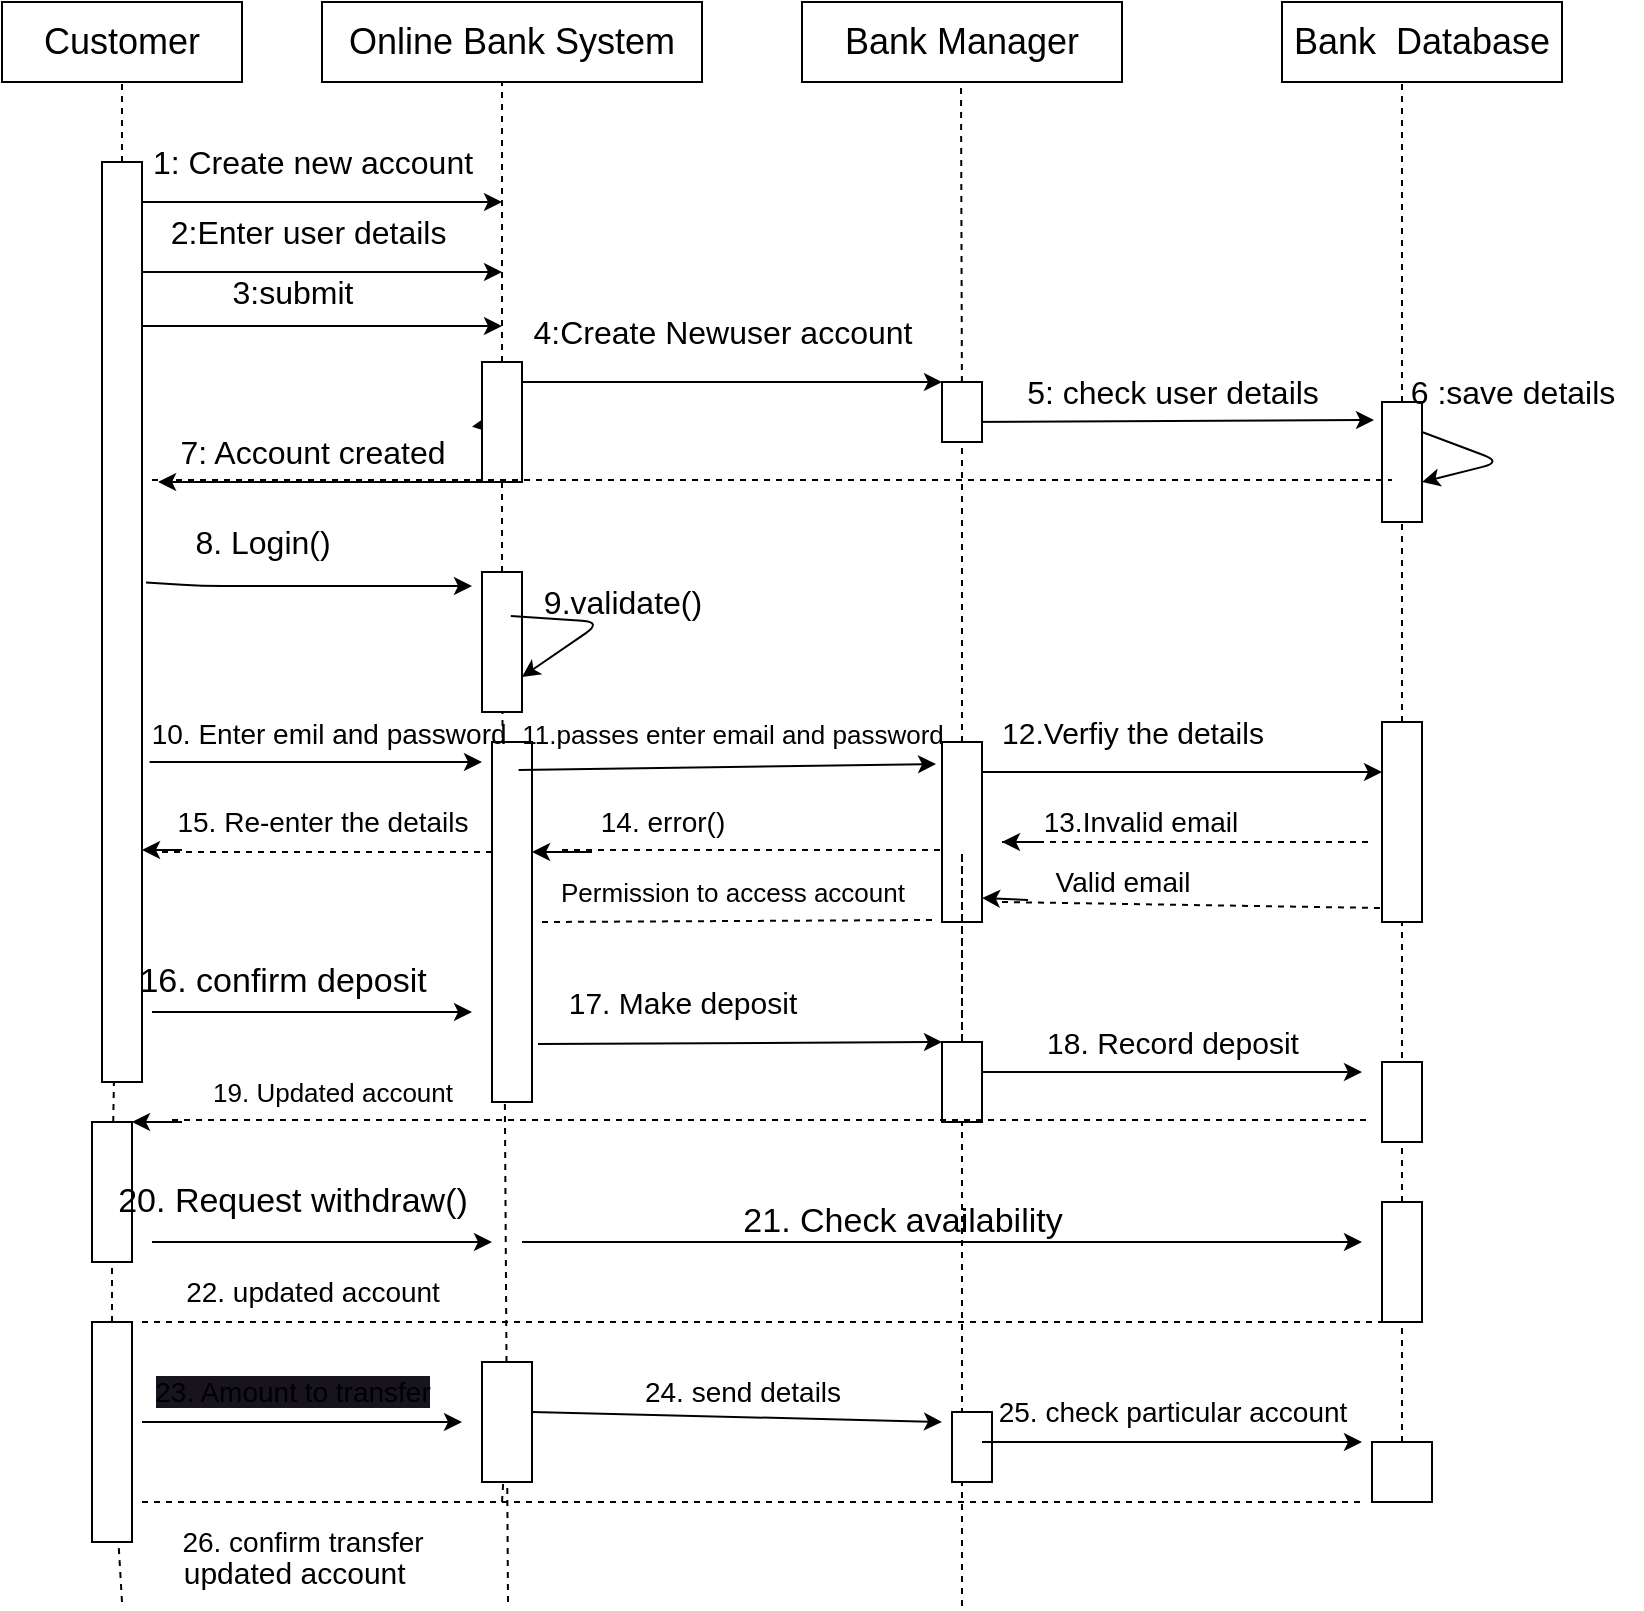 <mxfile>
    <diagram id="EDzoJZuiv7Zsg2aNPB1B" name="Page-1">
        <mxGraphModel dx="688" dy="313" grid="1" gridSize="10" guides="1" tooltips="1" connect="1" arrows="1" fold="1" page="1" pageScale="1" pageWidth="850" pageHeight="1100" math="0" shadow="0">
            <root>
                <mxCell id="0"/>
                <mxCell id="1" parent="0"/>
                <mxCell id="8" value="&lt;font style=&quot;font-size: 18px;&quot;&gt;Customer&lt;/font&gt;" style="rounded=0;whiteSpace=wrap;html=1;" parent="1" vertex="1">
                    <mxGeometry x="40" y="80" width="120" height="40" as="geometry"/>
                </mxCell>
                <mxCell id="9" value="Online Bank System" style="rounded=0;whiteSpace=wrap;html=1;fontSize=18;" parent="1" vertex="1">
                    <mxGeometry x="200" y="80" width="190" height="40" as="geometry"/>
                </mxCell>
                <mxCell id="13" value="Bank Manager" style="rounded=0;whiteSpace=wrap;html=1;fontSize=18;" parent="1" vertex="1">
                    <mxGeometry x="440" y="80" width="160" height="40" as="geometry"/>
                </mxCell>
                <mxCell id="14" value="Bank&amp;nbsp; Database" style="whiteSpace=wrap;html=1;fontSize=18;" parent="1" vertex="1">
                    <mxGeometry x="680" y="80" width="140" height="40" as="geometry"/>
                </mxCell>
                <mxCell id="16" value="" style="endArrow=none;dashed=1;html=1;fontSize=18;startArrow=none;" parent="1" source="25" edge="1">
                    <mxGeometry width="50" height="50" relative="1" as="geometry">
                        <mxPoint x="100" y="620" as="sourcePoint"/>
                        <mxPoint x="100" y="120" as="targetPoint"/>
                        <Array as="points"/>
                    </mxGeometry>
                </mxCell>
                <mxCell id="17" value="" style="endArrow=none;dashed=1;html=1;fontSize=18;startArrow=none;" parent="1" source="35" edge="1">
                    <mxGeometry width="50" height="50" relative="1" as="geometry">
                        <mxPoint x="290" y="630" as="sourcePoint"/>
                        <mxPoint x="290" y="120" as="targetPoint"/>
                    </mxGeometry>
                </mxCell>
                <mxCell id="18" value="" style="endArrow=none;dashed=1;html=1;fontSize=18;startArrow=none;" parent="1" source="38" edge="1">
                    <mxGeometry width="50" height="50" relative="1" as="geometry">
                        <mxPoint x="519.5" y="644" as="sourcePoint"/>
                        <mxPoint x="519.5" y="120" as="targetPoint"/>
                    </mxGeometry>
                </mxCell>
                <mxCell id="19" value="" style="endArrow=none;dashed=1;html=1;fontSize=18;startArrow=none;" parent="1" source="41" edge="1">
                    <mxGeometry width="50" height="50" relative="1" as="geometry">
                        <mxPoint x="740" y="640" as="sourcePoint"/>
                        <mxPoint x="740" y="120" as="targetPoint"/>
                    </mxGeometry>
                </mxCell>
                <mxCell id="20" value="" style="endArrow=classic;html=1;fontSize=18;" parent="1" edge="1">
                    <mxGeometry width="50" height="50" relative="1" as="geometry">
                        <mxPoint x="100" y="180" as="sourcePoint"/>
                        <mxPoint x="290" y="180" as="targetPoint"/>
                    </mxGeometry>
                </mxCell>
                <mxCell id="21" value="&lt;font style=&quot;font-size: 16px;&quot;&gt;1: Create new account&lt;/font&gt;" style="text;html=1;align=center;verticalAlign=middle;resizable=0;points=[];autosize=1;strokeColor=none;fillColor=none;fontSize=18;" parent="1" vertex="1">
                    <mxGeometry x="105" y="140" width="180" height="40" as="geometry"/>
                </mxCell>
                <mxCell id="23" value="" style="edgeStyle=none;orthogonalLoop=1;jettySize=auto;html=1;fontSize=16;entryX=-0.2;entryY=0.15;entryDx=0;entryDy=0;entryPerimeter=0;" parent="1" target="41" edge="1">
                    <mxGeometry width="100" relative="1" as="geometry">
                        <mxPoint x="520" y="290" as="sourcePoint"/>
                        <mxPoint x="720" y="290" as="targetPoint"/>
                        <Array as="points"/>
                    </mxGeometry>
                </mxCell>
                <mxCell id="26" value="" style="endArrow=none;dashed=1;html=1;fontSize=18;startArrow=none;" parent="1" source="136" target="25" edge="1">
                    <mxGeometry width="50" height="50" relative="1" as="geometry">
                        <mxPoint x="100" y="1111" as="sourcePoint"/>
                        <mxPoint x="100" y="120" as="targetPoint"/>
                        <Array as="points"/>
                    </mxGeometry>
                </mxCell>
                <mxCell id="25" value="" style="whiteSpace=wrap;html=1;fontSize=16;" parent="1" vertex="1">
                    <mxGeometry x="90" y="160" width="20" height="460" as="geometry"/>
                </mxCell>
                <mxCell id="27" value="" style="edgeStyle=none;orthogonalLoop=1;jettySize=auto;html=1;fontSize=16;" parent="1" edge="1">
                    <mxGeometry width="100" relative="1" as="geometry">
                        <mxPoint x="110" y="215" as="sourcePoint"/>
                        <mxPoint x="290" y="215" as="targetPoint"/>
                        <Array as="points"/>
                    </mxGeometry>
                </mxCell>
                <mxCell id="28" value="2:Enter user details&amp;nbsp;" style="text;html=1;align=center;verticalAlign=middle;resizable=0;points=[];autosize=1;strokeColor=none;fillColor=none;fontSize=16;" parent="1" vertex="1">
                    <mxGeometry x="110" y="180" width="170" height="30" as="geometry"/>
                </mxCell>
                <mxCell id="29" value="" style="edgeStyle=none;orthogonalLoop=1;jettySize=auto;html=1;fontSize=16;" parent="1" edge="1">
                    <mxGeometry width="100" relative="1" as="geometry">
                        <mxPoint x="110" y="242" as="sourcePoint"/>
                        <mxPoint x="290" y="242" as="targetPoint"/>
                        <Array as="points"/>
                    </mxGeometry>
                </mxCell>
                <mxCell id="30" value="3:submit" style="text;html=1;align=center;verticalAlign=middle;resizable=0;points=[];autosize=1;strokeColor=none;fillColor=none;fontSize=16;" parent="1" vertex="1">
                    <mxGeometry x="145" y="210" width="80" height="30" as="geometry"/>
                </mxCell>
                <mxCell id="32" value="" style="edgeStyle=none;orthogonalLoop=1;jettySize=auto;html=1;fontSize=16;" parent="1" edge="1">
                    <mxGeometry width="100" relative="1" as="geometry">
                        <mxPoint x="290" y="270" as="sourcePoint"/>
                        <mxPoint x="510" y="270" as="targetPoint"/>
                        <Array as="points"/>
                    </mxGeometry>
                </mxCell>
                <mxCell id="33" value="4:Create Newuser account" style="text;html=1;align=center;verticalAlign=middle;resizable=0;points=[];autosize=1;strokeColor=none;fillColor=none;fontSize=16;" parent="1" vertex="1">
                    <mxGeometry x="295" y="230" width="210" height="30" as="geometry"/>
                </mxCell>
                <mxCell id="37" value="" style="endArrow=none;dashed=1;html=1;fontSize=18;startArrow=none;" parent="1" source="59" target="35" edge="1">
                    <mxGeometry width="50" height="50" relative="1" as="geometry">
                        <mxPoint x="290" y="630" as="sourcePoint"/>
                        <mxPoint x="290" y="120" as="targetPoint"/>
                    </mxGeometry>
                </mxCell>
                <mxCell id="112" value="" style="edgeStyle=none;html=1;fontSize=13;" parent="1" source="35" target="55" edge="1">
                    <mxGeometry relative="1" as="geometry"/>
                </mxCell>
                <mxCell id="35" value="" style="rounded=0;whiteSpace=wrap;html=1;fontSize=16;" parent="1" vertex="1">
                    <mxGeometry x="280" y="260" width="20" height="60" as="geometry"/>
                </mxCell>
                <mxCell id="39" value="" style="endArrow=none;dashed=1;html=1;fontSize=18;startArrow=none;" parent="1" source="110" target="38" edge="1">
                    <mxGeometry width="50" height="50" relative="1" as="geometry">
                        <mxPoint x="520" y="882" as="sourcePoint"/>
                        <mxPoint x="519.5" y="120" as="targetPoint"/>
                        <Array as="points"/>
                    </mxGeometry>
                </mxCell>
                <mxCell id="38" value="" style="whiteSpace=wrap;html=1;fontSize=16;" parent="1" vertex="1">
                    <mxGeometry x="510" y="270" width="20" height="30" as="geometry"/>
                </mxCell>
                <mxCell id="40" value="5: check user details" style="text;html=1;align=center;verticalAlign=middle;resizable=0;points=[];autosize=1;strokeColor=none;fillColor=none;fontSize=16;" parent="1" vertex="1">
                    <mxGeometry x="540" y="260" width="170" height="30" as="geometry"/>
                </mxCell>
                <mxCell id="42" value="" style="endArrow=none;dashed=1;html=1;fontSize=18;startArrow=none;" parent="1" source="75" target="41" edge="1">
                    <mxGeometry width="50" height="50" relative="1" as="geometry">
                        <mxPoint x="740" y="640" as="sourcePoint"/>
                        <mxPoint x="740" y="120" as="targetPoint"/>
                    </mxGeometry>
                </mxCell>
                <mxCell id="41" value="" style="whiteSpace=wrap;html=1;fontSize=16;" parent="1" vertex="1">
                    <mxGeometry x="730" y="280" width="20" height="60" as="geometry"/>
                </mxCell>
                <mxCell id="45" value="6 :save details" style="text;html=1;align=center;verticalAlign=middle;resizable=0;points=[];autosize=1;strokeColor=none;fillColor=none;fontSize=16;" parent="1" vertex="1">
                    <mxGeometry x="730" y="260" width="130" height="30" as="geometry"/>
                </mxCell>
                <mxCell id="51" value="" style="endArrow=classic;html=1;fontSize=16;exitX=1;exitY=0.25;exitDx=0;exitDy=0;" parent="1" source="41" edge="1">
                    <mxGeometry width="50" height="50" relative="1" as="geometry">
                        <mxPoint x="780" y="300" as="sourcePoint"/>
                        <mxPoint x="750" y="320" as="targetPoint"/>
                        <Array as="points">
                            <mxPoint x="790" y="310"/>
                        </Array>
                    </mxGeometry>
                </mxCell>
                <mxCell id="53" value="" style="endArrow=none;dashed=1;html=1;fontSize=16;" parent="1" edge="1">
                    <mxGeometry width="50" height="50" relative="1" as="geometry">
                        <mxPoint x="115" y="319" as="sourcePoint"/>
                        <mxPoint x="735" y="319" as="targetPoint"/>
                    </mxGeometry>
                </mxCell>
                <mxCell id="54" value="" style="endArrow=classic;html=1;fontSize=16;startArrow=none;entryX=0.019;entryY=1;entryDx=0;entryDy=0;entryPerimeter=0;" parent="1" target="55" edge="1">
                    <mxGeometry width="50" height="50" relative="1" as="geometry">
                        <mxPoint x="300" y="320" as="sourcePoint"/>
                        <mxPoint x="100" y="320" as="targetPoint"/>
                        <Array as="points">
                            <mxPoint x="130" y="320"/>
                        </Array>
                    </mxGeometry>
                </mxCell>
                <mxCell id="57" value="" style="edgeStyle=none;orthogonalLoop=1;jettySize=auto;html=1;fontSize=16;entryX=-0.25;entryY=0.1;entryDx=0;entryDy=0;entryPerimeter=0;exitX=1.1;exitY=0.457;exitDx=0;exitDy=0;exitPerimeter=0;" parent="1" source="25" target="59" edge="1">
                    <mxGeometry width="100" relative="1" as="geometry">
                        <mxPoint x="120" y="372" as="sourcePoint"/>
                        <mxPoint x="290" y="370" as="targetPoint"/>
                        <Array as="points">
                            <mxPoint x="140" y="372"/>
                        </Array>
                    </mxGeometry>
                </mxCell>
                <mxCell id="58" value="8. Login()" style="text;html=1;align=center;verticalAlign=middle;resizable=0;points=[];autosize=1;strokeColor=none;fillColor=none;fontSize=16;" parent="1" vertex="1">
                    <mxGeometry x="125" y="335" width="90" height="30" as="geometry"/>
                </mxCell>
                <mxCell id="60" value="" style="endArrow=none;dashed=1;html=1;fontSize=18;startArrow=none;" parent="1" target="59" edge="1">
                    <mxGeometry width="50" height="50" relative="1" as="geometry">
                        <mxPoint x="293" y="880" as="sourcePoint"/>
                        <mxPoint x="290" y="290" as="targetPoint"/>
                    </mxGeometry>
                </mxCell>
                <mxCell id="59" value="" style="whiteSpace=wrap;html=1;fontSize=16;" parent="1" vertex="1">
                    <mxGeometry x="280" y="365" width="20" height="70" as="geometry"/>
                </mxCell>
                <mxCell id="61" value="9.validate()" style="text;html=1;align=center;verticalAlign=middle;resizable=0;points=[];autosize=1;strokeColor=none;fillColor=none;fontSize=16;" parent="1" vertex="1">
                    <mxGeometry x="300" y="365" width="100" height="30" as="geometry"/>
                </mxCell>
                <mxCell id="63" value="" style="edgeStyle=none;orthogonalLoop=1;jettySize=auto;html=1;fontSize=16;exitX=-0.056;exitY=0.733;exitDx=0;exitDy=0;exitPerimeter=0;entryX=1;entryY=0.75;entryDx=0;entryDy=0;" parent="1" source="61" target="59" edge="1">
                    <mxGeometry width="100" relative="1" as="geometry">
                        <mxPoint x="290" y="420" as="sourcePoint"/>
                        <mxPoint x="390" y="420" as="targetPoint"/>
                        <Array as="points">
                            <mxPoint x="340" y="390"/>
                        </Array>
                    </mxGeometry>
                </mxCell>
                <mxCell id="64" value="" style="edgeStyle=none;orthogonalLoop=1;jettySize=auto;html=1;fontSize=16;exitX=0.044;exitY=1;exitDx=0;exitDy=0;exitPerimeter=0;" parent="1" source="66" edge="1">
                    <mxGeometry width="100" relative="1" as="geometry">
                        <mxPoint x="100" y="460" as="sourcePoint"/>
                        <mxPoint x="280" y="460" as="targetPoint"/>
                        <Array as="points"/>
                    </mxGeometry>
                </mxCell>
                <mxCell id="65" value="" style="whiteSpace=wrap;html=1;fontSize=16;" parent="1" vertex="1">
                    <mxGeometry x="285" y="450" width="20" height="180" as="geometry"/>
                </mxCell>
                <mxCell id="66" value="&lt;font style=&quot;font-size: 14px;&quot;&gt;10. Enter emil and password&amp;nbsp;&lt;/font&gt;" style="text;html=1;align=center;verticalAlign=middle;resizable=0;points=[];autosize=1;strokeColor=none;fillColor=none;fontSize=16;" parent="1" vertex="1">
                    <mxGeometry x="105" y="430" width="200" height="30" as="geometry"/>
                </mxCell>
                <mxCell id="67" value="" style="edgeStyle=none;orthogonalLoop=1;jettySize=auto;html=1;fontSize=16;startArrow=none;" parent="1" source="68" edge="1">
                    <mxGeometry width="100" relative="1" as="geometry">
                        <mxPoint x="310" y="460" as="sourcePoint"/>
                        <mxPoint x="500" y="460" as="targetPoint"/>
                        <Array as="points"/>
                    </mxGeometry>
                </mxCell>
                <mxCell id="72" value="" style="whiteSpace=wrap;html=1;fontSize=13;" parent="1" vertex="1">
                    <mxGeometry x="510" y="450" width="20" height="90" as="geometry"/>
                </mxCell>
                <mxCell id="73" value="" style="edgeStyle=none;orthogonalLoop=1;jettySize=auto;html=1;fontSize=13;entryX=0;entryY=0.25;entryDx=0;entryDy=0;" parent="1" target="75" edge="1">
                    <mxGeometry width="100" relative="1" as="geometry">
                        <mxPoint x="530" y="465" as="sourcePoint"/>
                        <mxPoint x="720" y="465" as="targetPoint"/>
                        <Array as="points"/>
                    </mxGeometry>
                </mxCell>
                <mxCell id="79" value="" style="endArrow=none;dashed=1;html=1;fontSize=18;startArrow=none;" parent="1" source="130" target="75" edge="1">
                    <mxGeometry width="50" height="50" relative="1" as="geometry">
                        <mxPoint x="740" y="830" as="sourcePoint"/>
                        <mxPoint x="740" y="340" as="targetPoint"/>
                    </mxGeometry>
                </mxCell>
                <mxCell id="75" value="" style="whiteSpace=wrap;html=1;fontSize=13;" parent="1" vertex="1">
                    <mxGeometry x="730" y="440" width="20" height="100" as="geometry"/>
                </mxCell>
                <mxCell id="80" value="&lt;font style=&quot;font-size: 15px;&quot;&gt;12.Verfiy the details&lt;/font&gt;" style="text;html=1;align=center;verticalAlign=middle;resizable=0;points=[];autosize=1;strokeColor=none;fillColor=none;fontSize=13;" parent="1" vertex="1">
                    <mxGeometry x="530" y="430" width="150" height="30" as="geometry"/>
                </mxCell>
                <mxCell id="82" value="" style="endArrow=none;dashed=1;html=1;fontSize=15;entryX=-0.25;entryY=0.6;entryDx=0;entryDy=0;entryPerimeter=0;" parent="1" target="75" edge="1">
                    <mxGeometry width="50" height="50" relative="1" as="geometry">
                        <mxPoint x="540" y="500" as="sourcePoint"/>
                        <mxPoint x="730" y="515" as="targetPoint"/>
                    </mxGeometry>
                </mxCell>
                <mxCell id="83" value="" style="edgeStyle=none;orthogonalLoop=1;jettySize=auto;html=1;fontSize=16;endArrow=none;" parent="1" target="68" edge="1">
                    <mxGeometry width="100" relative="1" as="geometry">
                        <mxPoint x="310" y="460" as="sourcePoint"/>
                        <mxPoint x="500" y="460" as="targetPoint"/>
                        <Array as="points"/>
                    </mxGeometry>
                </mxCell>
                <mxCell id="68" value="&lt;font style=&quot;font-size: 13px;&quot;&gt;11.passes enter email and password&lt;/font&gt;" style="text;html=1;align=center;verticalAlign=middle;resizable=0;points=[];autosize=1;strokeColor=none;fillColor=none;fontSize=16;" parent="1" vertex="1">
                    <mxGeometry x="290" y="430" width="230" height="30" as="geometry"/>
                </mxCell>
                <mxCell id="84" value="" style="edgeStyle=none;orthogonalLoop=1;jettySize=auto;html=1;fontSize=15;" parent="1" edge="1">
                    <mxGeometry width="100" relative="1" as="geometry">
                        <mxPoint x="560" y="500" as="sourcePoint"/>
                        <mxPoint x="540" y="500" as="targetPoint"/>
                        <Array as="points"/>
                    </mxGeometry>
                </mxCell>
                <mxCell id="85" value="" style="endArrow=none;html=1;fontSize=16;" parent="1" target="55" edge="1">
                    <mxGeometry width="50" height="50" relative="1" as="geometry">
                        <mxPoint x="120" y="320" as="sourcePoint"/>
                        <mxPoint x="100" y="320" as="targetPoint"/>
                    </mxGeometry>
                </mxCell>
                <mxCell id="55" value="7: Account created" style="text;html=1;align=center;verticalAlign=middle;resizable=0;points=[];autosize=1;strokeColor=none;fillColor=none;fontSize=16;" parent="1" vertex="1">
                    <mxGeometry x="115" y="290" width="160" height="30" as="geometry"/>
                </mxCell>
                <mxCell id="88" value="" style="edgeStyle=none;orthogonalLoop=1;jettySize=auto;html=1;fontSize=14;exitX=0.036;exitY=1.133;exitDx=0;exitDy=0;exitPerimeter=0;entryX=-0.15;entryY=0.122;entryDx=0;entryDy=0;entryPerimeter=0;" parent="1" source="68" target="72" edge="1">
                    <mxGeometry width="100" relative="1" as="geometry">
                        <mxPoint x="330" y="490" as="sourcePoint"/>
                        <mxPoint x="430" y="490" as="targetPoint"/>
                        <Array as="points"/>
                    </mxGeometry>
                </mxCell>
                <mxCell id="89" value="&lt;font style=&quot;font-size: 13px;&quot;&gt;Permission to access account&lt;/font&gt;" style="text;html=1;align=center;verticalAlign=middle;resizable=0;points=[];autosize=1;strokeColor=none;fillColor=none;fontSize=14;" parent="1" vertex="1">
                    <mxGeometry x="305" y="510" width="200" height="30" as="geometry"/>
                </mxCell>
                <mxCell id="92" value="13.Invalid email" style="text;html=1;align=center;verticalAlign=middle;resizable=0;points=[];autosize=1;strokeColor=none;fillColor=none;fontSize=14;" parent="1" vertex="1">
                    <mxGeometry x="549" y="475" width="120" height="30" as="geometry"/>
                </mxCell>
                <mxCell id="93" value="" style="endArrow=none;dashed=1;html=1;fontSize=14;entryX=-0.05;entryY=0.6;entryDx=0;entryDy=0;entryPerimeter=0;" parent="1" target="72" edge="1">
                    <mxGeometry width="50" height="50" relative="1" as="geometry">
                        <mxPoint x="320" y="504" as="sourcePoint"/>
                        <mxPoint x="520" y="520" as="targetPoint"/>
                    </mxGeometry>
                </mxCell>
                <mxCell id="95" value="" style="endArrow=classic;html=1;fontSize=14;" parent="1" edge="1">
                    <mxGeometry width="50" height="50" relative="1" as="geometry">
                        <mxPoint x="335" y="505" as="sourcePoint"/>
                        <mxPoint x="305" y="505" as="targetPoint"/>
                        <Array as="points"/>
                    </mxGeometry>
                </mxCell>
                <mxCell id="96" value="14. error()" style="text;html=1;align=center;verticalAlign=middle;resizable=0;points=[];autosize=1;strokeColor=none;fillColor=none;fontSize=14;" parent="1" vertex="1">
                    <mxGeometry x="325" y="475" width="90" height="30" as="geometry"/>
                </mxCell>
                <mxCell id="97" value="" style="endArrow=none;dashed=1;html=1;fontSize=14;" parent="1" edge="1">
                    <mxGeometry width="50" height="50" relative="1" as="geometry">
                        <mxPoint x="120" y="505" as="sourcePoint"/>
                        <mxPoint x="285" y="505" as="targetPoint"/>
                    </mxGeometry>
                </mxCell>
                <mxCell id="98" value="15. Re-enter the details" style="text;html=1;align=center;verticalAlign=middle;resizable=0;points=[];autosize=1;strokeColor=none;fillColor=none;fontSize=14;" parent="1" vertex="1">
                    <mxGeometry x="115" y="475" width="170" height="30" as="geometry"/>
                </mxCell>
                <mxCell id="101" value="" style="endArrow=none;dashed=1;html=1;fontSize=14;entryX=-0.05;entryY=0.93;entryDx=0;entryDy=0;entryPerimeter=0;" parent="1" target="75" edge="1">
                    <mxGeometry width="50" height="50" relative="1" as="geometry">
                        <mxPoint x="540" y="530" as="sourcePoint"/>
                        <mxPoint x="730" y="510" as="targetPoint"/>
                    </mxGeometry>
                </mxCell>
                <mxCell id="102" value="Valid email" style="text;html=1;align=center;verticalAlign=middle;resizable=0;points=[];autosize=1;strokeColor=none;fillColor=none;fontSize=14;" parent="1" vertex="1">
                    <mxGeometry x="555" y="505" width="90" height="30" as="geometry"/>
                </mxCell>
                <mxCell id="103" value="" style="edgeStyle=none;orthogonalLoop=1;jettySize=auto;html=1;fontSize=14;exitX=-0.022;exitY=0.8;exitDx=0;exitDy=0;exitPerimeter=0;entryX=1;entryY=0.867;entryDx=0;entryDy=0;entryPerimeter=0;" parent="1" source="102" target="72" edge="1">
                    <mxGeometry width="100" relative="1" as="geometry">
                        <mxPoint x="540" y="630" as="sourcePoint"/>
                        <mxPoint x="540" y="530" as="targetPoint"/>
                        <Array as="points"/>
                    </mxGeometry>
                </mxCell>
                <mxCell id="105" value="" style="endArrow=none;dashed=1;html=1;fontSize=14;" parent="1" edge="1">
                    <mxGeometry width="50" height="50" relative="1" as="geometry">
                        <mxPoint x="310" y="540" as="sourcePoint"/>
                        <mxPoint x="505" y="539" as="targetPoint"/>
                    </mxGeometry>
                </mxCell>
                <mxCell id="106" value="" style="edgeStyle=none;orthogonalLoop=1;jettySize=auto;html=1;fontSize=14;" parent="1" edge="1">
                    <mxGeometry width="100" relative="1" as="geometry">
                        <mxPoint x="130" y="504" as="sourcePoint"/>
                        <mxPoint x="110" y="504" as="targetPoint"/>
                        <Array as="points"/>
                    </mxGeometry>
                </mxCell>
                <mxCell id="111" value="" style="endArrow=none;dashed=1;html=1;fontSize=18;" parent="1" target="110" edge="1">
                    <mxGeometry width="50" height="50" relative="1" as="geometry">
                        <mxPoint x="520" y="882" as="sourcePoint"/>
                        <mxPoint x="520" y="300" as="targetPoint"/>
                        <Array as="points">
                            <mxPoint x="520" y="500"/>
                        </Array>
                    </mxGeometry>
                </mxCell>
                <mxCell id="122" style="edgeStyle=none;html=1;fontSize=13;" parent="1" edge="1">
                    <mxGeometry relative="1" as="geometry">
                        <mxPoint x="520" y="640" as="targetPoint"/>
                        <mxPoint x="520" y="640" as="sourcePoint"/>
                    </mxGeometry>
                </mxCell>
                <mxCell id="123" style="edgeStyle=none;html=1;exitX=0.5;exitY=1;exitDx=0;exitDy=0;fontSize=13;" parent="1" source="110" edge="1">
                    <mxGeometry relative="1" as="geometry">
                        <mxPoint x="520" y="640" as="targetPoint"/>
                    </mxGeometry>
                </mxCell>
                <mxCell id="110" value="" style="whiteSpace=wrap;html=1;fontSize=13;" parent="1" vertex="1">
                    <mxGeometry x="510" y="600" width="20" height="40" as="geometry"/>
                </mxCell>
                <mxCell id="115" value="&lt;font style=&quot;font-size: 17px;&quot;&gt;16. confirm deposit&lt;/font&gt;" style="text;html=1;align=center;verticalAlign=middle;resizable=0;points=[];autosize=1;strokeColor=none;fillColor=none;fontSize=13;" parent="1" vertex="1">
                    <mxGeometry x="95" y="555" width="170" height="30" as="geometry"/>
                </mxCell>
                <mxCell id="116" value="&lt;font style=&quot;font-size: 15px;&quot;&gt;17. Make deposit&lt;/font&gt;" style="text;html=1;align=center;verticalAlign=middle;resizable=0;points=[];autosize=1;strokeColor=none;fillColor=none;fontSize=13;" parent="1" vertex="1">
                    <mxGeometry x="310" y="565" width="140" height="30" as="geometry"/>
                </mxCell>
                <mxCell id="117" value="&lt;font style=&quot;font-size: 15px;&quot;&gt;18. Record deposit&lt;/font&gt;" style="text;html=1;align=center;verticalAlign=middle;resizable=0;points=[];autosize=1;strokeColor=none;fillColor=none;fontSize=13;" parent="1" vertex="1">
                    <mxGeometry x="550" y="585" width="150" height="30" as="geometry"/>
                </mxCell>
                <mxCell id="119" value="" style="whiteSpace=wrap;html=1;fontSize=13;" parent="1" vertex="1">
                    <mxGeometry x="730" y="610" width="20" height="40" as="geometry"/>
                </mxCell>
                <mxCell id="120" value="" style="endArrow=none;dashed=1;html=1;fontSize=13;" parent="1" edge="1">
                    <mxGeometry width="50" height="50" relative="1" as="geometry">
                        <mxPoint x="125" y="639" as="sourcePoint"/>
                        <mxPoint x="725" y="639" as="targetPoint"/>
                    </mxGeometry>
                </mxCell>
                <mxCell id="121" value="" style="edgeStyle=none;orthogonalLoop=1;jettySize=auto;html=1;fontSize=13;" parent="1" edge="1">
                    <mxGeometry width="100" relative="1" as="geometry">
                        <mxPoint x="115" y="585" as="sourcePoint"/>
                        <mxPoint x="275" y="585" as="targetPoint"/>
                        <Array as="points"/>
                    </mxGeometry>
                </mxCell>
                <mxCell id="124" value="" style="edgeStyle=none;orthogonalLoop=1;jettySize=auto;html=1;fontSize=13;" parent="1" edge="1">
                    <mxGeometry width="100" relative="1" as="geometry">
                        <mxPoint x="115" y="700" as="sourcePoint"/>
                        <mxPoint x="285" y="700" as="targetPoint"/>
                        <Array as="points"/>
                    </mxGeometry>
                </mxCell>
                <mxCell id="125" value="" style="edgeStyle=none;orthogonalLoop=1;jettySize=auto;html=1;fontSize=13;" parent="1" edge="1">
                    <mxGeometry width="100" relative="1" as="geometry">
                        <mxPoint x="300" y="700" as="sourcePoint"/>
                        <mxPoint x="720" y="700" as="targetPoint"/>
                        <Array as="points"/>
                    </mxGeometry>
                </mxCell>
                <mxCell id="131" value="" style="endArrow=none;dashed=1;html=1;fontSize=18;exitX=0.5;exitY=1;exitDx=0;exitDy=0;" parent="1" source="170" target="130" edge="1">
                    <mxGeometry width="50" height="50" relative="1" as="geometry">
                        <mxPoint x="740" y="830" as="sourcePoint"/>
                        <mxPoint x="740" y="540" as="targetPoint"/>
                    </mxGeometry>
                </mxCell>
                <mxCell id="130" value="" style="whiteSpace=wrap;html=1;fontSize=13;" parent="1" vertex="1">
                    <mxGeometry x="730" y="680" width="20" height="60" as="geometry"/>
                </mxCell>
                <mxCell id="133" value="" style="endArrow=none;dashed=1;html=1;fontSize=13;entryX=0;entryY=1;entryDx=0;entryDy=0;" parent="1" target="130" edge="1">
                    <mxGeometry width="50" height="50" relative="1" as="geometry">
                        <mxPoint x="110" y="740" as="sourcePoint"/>
                        <mxPoint x="730" y="720" as="targetPoint"/>
                    </mxGeometry>
                </mxCell>
                <mxCell id="135" value="" style="endArrow=none;dashed=1;html=1;fontSize=18;" parent="1" target="134" edge="1">
                    <mxGeometry width="50" height="50" relative="1" as="geometry">
                        <mxPoint x="290" y="830" as="sourcePoint"/>
                        <mxPoint x="290" y="435" as="targetPoint"/>
                    </mxGeometry>
                </mxCell>
                <mxCell id="134" value="" style="whiteSpace=wrap;html=1;fontSize=13;" parent="1" vertex="1">
                    <mxGeometry x="280" y="760" width="25" height="60" as="geometry"/>
                </mxCell>
                <mxCell id="139" value="" style="endArrow=none;dashed=1;html=1;fontSize=18;startArrow=none;" parent="1" source="153" target="136" edge="1">
                    <mxGeometry width="50" height="50" relative="1" as="geometry">
                        <mxPoint x="100" y="1111" as="sourcePoint"/>
                        <mxPoint x="100" y="650" as="targetPoint"/>
                        <Array as="points"/>
                    </mxGeometry>
                </mxCell>
                <mxCell id="136" value="" style="whiteSpace=wrap;html=1;fontSize=13;" parent="1" vertex="1">
                    <mxGeometry x="85" y="640" width="20" height="70" as="geometry"/>
                </mxCell>
                <mxCell id="141" value="" style="edgeStyle=none;orthogonalLoop=1;jettySize=auto;html=1;fontSize=13;exitX=1.15;exitY=0.839;exitDx=0;exitDy=0;exitPerimeter=0;entryX=0;entryY=0;entryDx=0;entryDy=0;" parent="1" source="65" target="110" edge="1">
                    <mxGeometry width="100" relative="1" as="geometry">
                        <mxPoint x="360" y="610" as="sourcePoint"/>
                        <mxPoint x="460" y="610" as="targetPoint"/>
                        <Array as="points"/>
                    </mxGeometry>
                </mxCell>
                <mxCell id="144" value="" style="edgeStyle=none;orthogonalLoop=1;jettySize=auto;html=1;fontSize=13;" parent="1" edge="1">
                    <mxGeometry width="100" relative="1" as="geometry">
                        <mxPoint x="530" y="615" as="sourcePoint"/>
                        <mxPoint x="720" y="615" as="targetPoint"/>
                        <Array as="points"/>
                    </mxGeometry>
                </mxCell>
                <mxCell id="146" value="" style="edgeStyle=none;orthogonalLoop=1;jettySize=auto;html=1;fontSize=13;entryX=1;entryY=0;entryDx=0;entryDy=0;" parent="1" target="136" edge="1">
                    <mxGeometry width="100" relative="1" as="geometry">
                        <mxPoint x="130" y="640" as="sourcePoint"/>
                        <mxPoint x="125" y="650" as="targetPoint"/>
                        <Array as="points"/>
                    </mxGeometry>
                </mxCell>
                <mxCell id="147" value="19. Updated account" style="text;html=1;align=center;verticalAlign=middle;resizable=0;points=[];autosize=1;strokeColor=none;fillColor=none;fontSize=13;" parent="1" vertex="1">
                    <mxGeometry x="135" y="610" width="140" height="30" as="geometry"/>
                </mxCell>
                <mxCell id="148" value="&lt;font style=&quot;font-size: 17px;&quot;&gt;20. Request withdraw()&lt;/font&gt;" style="text;html=1;align=center;verticalAlign=middle;resizable=0;points=[];autosize=1;strokeColor=none;fillColor=none;fontSize=17;" parent="1" vertex="1">
                    <mxGeometry x="85" y="665" width="200" height="30" as="geometry"/>
                </mxCell>
                <mxCell id="149" value="21. Check availability" style="text;html=1;align=center;verticalAlign=middle;resizable=0;points=[];autosize=1;strokeColor=none;fillColor=none;fontSize=17;" parent="1" vertex="1">
                    <mxGeometry x="400" y="675" width="180" height="30" as="geometry"/>
                </mxCell>
                <mxCell id="152" value="&lt;font style=&quot;font-size: 14px;&quot;&gt;22. updated account&lt;/font&gt;" style="text;html=1;align=center;verticalAlign=middle;resizable=0;points=[];autosize=1;strokeColor=none;fillColor=none;fontSize=17;" parent="1" vertex="1">
                    <mxGeometry x="120" y="710" width="150" height="30" as="geometry"/>
                </mxCell>
                <mxCell id="154" value="" style="endArrow=none;dashed=1;html=1;fontSize=18;" parent="1" target="153" edge="1">
                    <mxGeometry width="50" height="50" relative="1" as="geometry">
                        <mxPoint x="100" y="880" as="sourcePoint"/>
                        <mxPoint x="95.401" y="710" as="targetPoint"/>
                        <Array as="points"/>
                    </mxGeometry>
                </mxCell>
                <mxCell id="153" value="" style="whiteSpace=wrap;html=1;fontSize=14;" parent="1" vertex="1">
                    <mxGeometry x="85" y="740" width="20" height="110" as="geometry"/>
                </mxCell>
                <mxCell id="160" value="" style="whiteSpace=wrap;html=1;fontSize=14;" parent="1" vertex="1">
                    <mxGeometry x="515" y="785" width="20" height="35" as="geometry"/>
                </mxCell>
                <mxCell id="169" value="" style="edgeStyle=none;orthogonalLoop=1;jettySize=auto;html=1;fontSize=14;" parent="1" edge="1">
                    <mxGeometry width="100" relative="1" as="geometry">
                        <mxPoint x="530" y="800" as="sourcePoint"/>
                        <mxPoint x="720" y="800" as="targetPoint"/>
                        <Array as="points"/>
                    </mxGeometry>
                </mxCell>
                <mxCell id="170" value="" style="whiteSpace=wrap;html=1;fontSize=14;" parent="1" vertex="1">
                    <mxGeometry x="725" y="800" width="30" height="30" as="geometry"/>
                </mxCell>
                <mxCell id="171" value="25. check particular account" style="text;html=1;align=center;verticalAlign=middle;resizable=0;points=[];autosize=1;strokeColor=none;fillColor=none;fontSize=14;" parent="1" vertex="1">
                    <mxGeometry x="525" y="770" width="200" height="30" as="geometry"/>
                </mxCell>
                <mxCell id="172" value="" style="edgeStyle=none;orthogonalLoop=1;jettySize=auto;html=1;fontSize=14;" parent="1" edge="1">
                    <mxGeometry width="100" relative="1" as="geometry">
                        <mxPoint x="110" y="790" as="sourcePoint"/>
                        <mxPoint x="270" y="790" as="targetPoint"/>
                        <Array as="points"/>
                    </mxGeometry>
                </mxCell>
                <mxCell id="173" value="&lt;span style=&quot;background-color: rgb(24, 20, 29);&quot;&gt;23. Amount to transfer&lt;/span&gt;" style="text;html=1;align=center;verticalAlign=middle;resizable=0;points=[];autosize=1;strokeColor=none;fillColor=none;fontSize=14;" parent="1" vertex="1">
                    <mxGeometry x="105" y="760" width="160" height="30" as="geometry"/>
                </mxCell>
                <mxCell id="174" value="" style="edgeStyle=none;orthogonalLoop=1;jettySize=auto;html=1;fontSize=14;" parent="1" edge="1">
                    <mxGeometry width="100" relative="1" as="geometry">
                        <mxPoint x="305" y="785" as="sourcePoint"/>
                        <mxPoint x="510" y="790" as="targetPoint"/>
                        <Array as="points"/>
                    </mxGeometry>
                </mxCell>
                <mxCell id="175" value="24. send details" style="text;html=1;align=center;verticalAlign=middle;resizable=0;points=[];autosize=1;strokeColor=none;fillColor=none;fontSize=14;" parent="1" vertex="1">
                    <mxGeometry x="350" y="760" width="120" height="30" as="geometry"/>
                </mxCell>
                <mxCell id="177" value="" style="endArrow=none;dashed=1;html=1;fontSize=14;" parent="1" edge="1">
                    <mxGeometry width="50" height="50" relative="1" as="geometry">
                        <mxPoint x="110" y="830" as="sourcePoint"/>
                        <mxPoint x="720" y="830" as="targetPoint"/>
                    </mxGeometry>
                </mxCell>
                <mxCell id="178" value="26. confirm transfer" style="text;html=1;align=center;verticalAlign=middle;resizable=0;points=[];autosize=1;strokeColor=none;fillColor=none;fontSize=14;" parent="1" vertex="1">
                    <mxGeometry x="120" y="835" width="140" height="30" as="geometry"/>
                </mxCell>
                <mxCell id="179" value="updated account&amp;nbsp;&amp;nbsp;" style="text;html=1;align=center;verticalAlign=middle;resizable=0;points=[];autosize=1;strokeColor=none;fillColor=none;fontSize=15;" parent="1" vertex="1">
                    <mxGeometry x="120" y="850" width="140" height="30" as="geometry"/>
                </mxCell>
            </root>
        </mxGraphModel>
    </diagram>
    <diagram id="1nZ-mw2CnaSUyhHjvvEt" name="Page-2">
        <mxGraphModel dx="1088" dy="313" grid="0" gridSize="10" guides="1" tooltips="1" connect="1" arrows="1" fold="1" page="0" pageScale="1" pageWidth="850" pageHeight="1100" math="0" shadow="0">
            <root>
                <mxCell id="0"/>
                <mxCell id="1" parent="0"/>
                <mxCell id="0roeU_197lL1oai206o0-39" value="&lt;table border=&quot;1&quot; width=&quot;100%&quot; height=&quot;100%&quot; cellpadding=&quot;4&quot; style=&quot;width:100%;height:100%;border-collapse:collapse;&quot;&gt;&lt;tbody&gt;&lt;tr&gt;&lt;th style=&quot;text-align: center;&quot;&gt;&lt;span style=&quot;font-weight: 400;&quot;&gt;withdraw&lt;/span&gt;&lt;/th&gt;&lt;/tr&gt;&lt;tr&gt;&lt;td&gt;&lt;br style=&quot;&quot;&gt;&lt;span style=&quot;&quot;&gt;+amount:double&lt;/span&gt;&lt;br&gt;&lt;/td&gt;&lt;/tr&gt;&lt;tr&gt;&lt;td&gt;&lt;span style=&quot;&quot;&gt;-account:int&lt;/span&gt;&lt;br style=&quot;&quot;&gt;&lt;span style=&quot;&quot;&gt;+withdraw()&lt;/span&gt;&lt;br&gt;&lt;/td&gt;&lt;/tr&gt;&lt;/tbody&gt;&lt;/table&gt;" style="text;html=1;whiteSpace=wrap;overflow=fill;fontSize=16;strokeWidth=12;fillColor=#121212;align=left;" parent="1" vertex="1">
                    <mxGeometry x="-30" y="811" width="160" height="250" as="geometry"/>
                </mxCell>
                <mxCell id="0roeU_197lL1oai206o0-40" value="&lt;table border=&quot;1&quot; width=&quot;100%&quot; height=&quot;100%&quot; cellpadding=&quot;4&quot; style=&quot;width:100%;height:100%;border-collapse:collapse;&quot;&gt;&lt;tbody&gt;&lt;tr&gt;&lt;th style=&quot;text-align: center;&quot;&gt;&lt;span style=&quot;font-weight: 400;&quot;&gt;deposit&lt;/span&gt;&lt;br&gt;&lt;/th&gt;&lt;/tr&gt;&lt;tr&gt;&lt;td&gt;&lt;br style=&quot;&quot;&gt;&lt;span style=&quot;&quot;&gt;+amount:double&lt;/span&gt;&lt;br&gt;&lt;/td&gt;&lt;/tr&gt;&lt;tr&gt;&lt;td&gt;-account:int&lt;br style=&quot;&quot;&gt;&lt;span style=&quot;&quot;&gt;+deposit()&lt;/span&gt;&lt;/td&gt;&lt;/tr&gt;&lt;/tbody&gt;&lt;/table&gt;" style="text;html=1;whiteSpace=wrap;overflow=fill;strokeWidth=12;fontSize=16;fillColor=#0a0a0a;align=left;" parent="1" vertex="1">
                    <mxGeometry x="284" y="814" width="160" height="257" as="geometry"/>
                </mxCell>
                <mxCell id="0roeU_197lL1oai206o0-41" value="&lt;table border=&quot;1&quot; width=&quot;100%&quot; height=&quot;100%&quot; cellpadding=&quot;4&quot; style=&quot;width:100%;height:100%;border-collapse:collapse;&quot;&gt;&lt;tbody&gt;&lt;tr&gt;&lt;th style=&quot;text-align: center;&quot;&gt;&lt;b&gt;Transfer&lt;/b&gt;&lt;/th&gt;&lt;/tr&gt;&lt;tr&gt;&lt;td&gt;&lt;br style=&quot;&quot;&gt;&lt;span style=&quot;&quot;&gt;-amountno:double&lt;/span&gt;&lt;br style=&quot;&quot;&gt;&lt;span style=&quot;&quot;&gt;-amount:int&lt;/span&gt;&lt;br style=&quot;&quot;&gt;&lt;span style=&quot;&quot;&gt;-receiver-accuntno:int&lt;/span&gt;&lt;br&gt;&lt;/td&gt;&lt;/tr&gt;&lt;tr&gt;&lt;td&gt;&lt;br style=&quot;&quot;&gt;&lt;span style=&quot;&quot;&gt;+transfer()&lt;/span&gt;&lt;br&gt;&lt;/td&gt;&lt;/tr&gt;&lt;/tbody&gt;&lt;/table&gt;" style="text;html=1;whiteSpace=wrap;overflow=fill;strokeWidth=12;fontSize=16;fillColor=#0f0f10;align=left;" parent="1" vertex="1">
                    <mxGeometry x="605" y="792" width="160" height="269" as="geometry"/>
                </mxCell>
                <mxCell id="0roeU_197lL1oai206o0-42" value="&lt;table border=&quot;1&quot; width=&quot;100%&quot; height=&quot;100%&quot; cellpadding=&quot;4&quot; style=&quot;width:100%;height:100%;border-collapse:collapse;&quot;&gt;&lt;tbody&gt;&lt;tr&gt;&lt;th align=&quot;center&quot;&gt;&lt;span style=&quot;font-weight: 400;&quot;&gt;Bank&lt;/span&gt;&lt;br&gt;&lt;/th&gt;&lt;/tr&gt;&lt;tr&gt;&lt;td&gt;&lt;span style=&quot;&quot;&gt;-name:string&lt;/span&gt;&lt;br style=&quot;&quot;&gt;&lt;span style=&quot;&quot;&gt;-branch:string&lt;/span&gt;&lt;br style=&quot;&quot;&gt;&lt;span style=&quot;&quot;&gt;-customerdetails:string&lt;/span&gt;&lt;br style=&quot;&quot;&gt;&lt;span style=&quot;&quot;&gt;-rules and regulation:string&lt;/span&gt;&lt;br&gt;&lt;/td&gt;&lt;/tr&gt;&lt;tr&gt;&lt;td&gt;&lt;span style=&quot;&quot;&gt;+create account()&lt;/span&gt;&lt;br style=&quot;&quot;&gt;&lt;span style=&quot;&quot;&gt;+location()&lt;/span&gt;&lt;br style=&quot;&quot;&gt;&lt;span style=&quot;&quot;&gt;+update details()&lt;/span&gt;&lt;br&gt;&lt;/td&gt;&lt;/tr&gt;&lt;/tbody&gt;&lt;/table&gt;" style="text;html=1;whiteSpace=wrap;strokeColor=none;fillColor=#171617;overflow=fill;strokeWidth=12;fontSize=16;" parent="1" vertex="1">
                    <mxGeometry x="22" y="106" width="170" height="299" as="geometry"/>
                </mxCell>
                <mxCell id="0roeU_197lL1oai206o0-43" value="&lt;table border=&quot;1&quot; width=&quot;100%&quot; height=&quot;100%&quot; cellpadding=&quot;4&quot; style=&quot;width:100%;height:100%;border-collapse:collapse;&quot;&gt;&lt;tbody&gt;&lt;tr&gt;&lt;th align=&quot;center&quot;&gt;&lt;span style=&quot;font-weight: 400;&quot;&gt;customer&lt;/span&gt;&lt;br&gt;&lt;/th&gt;&lt;/tr&gt;&lt;tr&gt;&lt;td&gt;&lt;span style=&quot;&quot;&gt;-name:string&lt;/span&gt;&lt;br style=&quot;&quot;&gt;&lt;span style=&quot;&quot;&gt;-last name:string&lt;/span&gt;&lt;br style=&quot;&quot;&gt;&lt;span style=&quot;&quot;&gt;-city:string&lt;/span&gt;&lt;br style=&quot;&quot;&gt;&lt;span style=&quot;&quot;&gt;-postcode:string&lt;/span&gt;&lt;br style=&quot;&quot;&gt;&lt;span style=&quot;&quot;&gt;-mobileno:int&lt;/span&gt;&lt;br style=&quot;&quot;&gt;&lt;span style=&quot;&quot;&gt;-emailID:string&lt;/span&gt;&lt;br style=&quot;&quot;&gt;&lt;span style=&quot;&quot;&gt;-address:string&lt;/span&gt;&lt;br&gt;&lt;/td&gt;&lt;/tr&gt;&lt;tr&gt;&lt;td&gt;&lt;span style=&quot;&quot;&gt;+create account()&lt;/span&gt;&lt;br style=&quot;&quot;&gt;&lt;span style=&quot;&quot;&gt;+deposit ()&lt;/span&gt;&lt;br style=&quot;&quot;&gt;&lt;span style=&quot;&quot;&gt;+withdraw ()&lt;/span&gt;&lt;br style=&quot;&quot;&gt;&lt;span style=&quot;&quot;&gt;+transfer ()&lt;/span&gt;&lt;br&gt;&lt;/td&gt;&lt;/tr&gt;&lt;/tbody&gt;&lt;/table&gt;" style="text;html=1;whiteSpace=wrap;strokeColor=none;fillColor=#171617;overflow=fill;strokeWidth=12;fontSize=16;" parent="1" vertex="1">
                    <mxGeometry x="320" y="118" width="160" height="316" as="geometry"/>
                </mxCell>
                <mxCell id="0roeU_197lL1oai206o0-44" value="&lt;table border=&quot;1&quot; width=&quot;100%&quot; height=&quot;100%&quot; cellpadding=&quot;4&quot; style=&quot;width:100%;height:100%;border-collapse:collapse;&quot;&gt;&lt;tbody&gt;&lt;tr&gt;&lt;th&gt;&lt;span style=&quot;font-weight: 400;&quot;&gt;account/transaction&lt;/span&gt;&lt;br&gt;&lt;/th&gt;&lt;/tr&gt;&lt;tr&gt;&lt;td&gt;&lt;span style=&quot;&quot;&gt;+name:string&lt;/span&gt;&lt;br style=&quot;&quot;&gt;&lt;span style=&quot;&quot;&gt;-accountno:int&lt;/span&gt;&lt;br style=&quot;&quot;&gt;&lt;span style=&quot;&quot;&gt;-balance:int&lt;/span&gt;&lt;br&gt;&lt;/td&gt;&lt;/tr&gt;&lt;tr&gt;&lt;td&gt;&lt;br style=&quot;&quot;&gt;&lt;span style=&quot;&quot;&gt;+updateaccount()&lt;/span&gt;&lt;br&gt;&lt;/td&gt;&lt;/tr&gt;&lt;/tbody&gt;&lt;/table&gt;" style="text;html=1;whiteSpace=wrap;strokeColor=none;fillColor=#19191a;overflow=fill;strokeWidth=12;fontSize=16;align=left;" parent="1" vertex="1">
                    <mxGeometry x="583" y="112" width="160" height="292" as="geometry"/>
                </mxCell>
                <mxCell id="7Asp7_S4LTRCyImotSe5-1" value="" style="rhombus;whiteSpace=wrap;html=1;" parent="1" vertex="1">
                    <mxGeometry x="297" y="250" width="21" height="26" as="geometry"/>
                </mxCell>
                <mxCell id="7Asp7_S4LTRCyImotSe5-5" value="" style="edgeStyle=none;orthogonalLoop=1;jettySize=auto;html=1;" parent="1" edge="1">
                    <mxGeometry width="100" relative="1" as="geometry">
                        <mxPoint x="197" y="262.5" as="sourcePoint"/>
                        <mxPoint x="297" y="262.5" as="targetPoint"/>
                        <Array as="points"/>
                    </mxGeometry>
                </mxCell>
                <mxCell id="7Asp7_S4LTRCyImotSe5-18" value="" style="rhombus;whiteSpace=wrap;html=1;" parent="1" vertex="1">
                    <mxGeometry x="255" y="638" width="29" height="30" as="geometry"/>
                </mxCell>
                <mxCell id="7Asp7_S4LTRCyImotSe5-19" value="" style="endArrow=none;html=1;entryX=0;entryY=0.5;entryDx=0;entryDy=0;" parent="1" target="7Asp7_S4LTRCyImotSe5-18" edge="1">
                    <mxGeometry width="50" height="50" relative="1" as="geometry">
                        <mxPoint x="27" y="808" as="sourcePoint"/>
                        <mxPoint x="244" y="652" as="targetPoint"/>
                        <Array as="points">
                            <mxPoint x="48" y="654"/>
                        </Array>
                    </mxGeometry>
                </mxCell>
                <mxCell id="7Asp7_S4LTRCyImotSe5-20" value="" style="rhombus;whiteSpace=wrap;html=1;" parent="1" vertex="1">
                    <mxGeometry x="554" y="234" width="33" height="29" as="geometry"/>
                </mxCell>
                <mxCell id="7Asp7_S4LTRCyImotSe5-21" value="" style="endArrow=none;html=1;exitX=1.031;exitY=0.443;exitDx=0;exitDy=0;exitPerimeter=0;" parent="1" source="0roeU_197lL1oai206o0-43" edge="1">
                    <mxGeometry width="50" height="50" relative="1" as="geometry">
                        <mxPoint x="504" y="301" as="sourcePoint"/>
                        <mxPoint x="554" y="251" as="targetPoint"/>
                    </mxGeometry>
                </mxCell>
                <mxCell id="7Asp7_S4LTRCyImotSe5-22" value="1" style="text;html=1;align=center;verticalAlign=middle;resizable=0;points=[];autosize=1;strokeColor=none;fillColor=none;" parent="1" vertex="1">
                    <mxGeometry x="223" y="236" width="25" height="26" as="geometry"/>
                </mxCell>
                <mxCell id="7Asp7_S4LTRCyImotSe5-23" value="1..*" style="text;html=1;align=center;verticalAlign=middle;resizable=0;points=[];autosize=1;strokeColor=none;fillColor=none;" parent="1" vertex="1">
                    <mxGeometry x="288" y="226" width="36" height="26" as="geometry"/>
                </mxCell>
                <mxCell id="7Asp7_S4LTRCyImotSe5-24" value="1" style="text;html=1;align=center;verticalAlign=middle;resizable=0;points=[];autosize=1;strokeColor=none;fillColor=none;" parent="1" vertex="1">
                    <mxGeometry x="478" y="233" width="25" height="26" as="geometry"/>
                </mxCell>
                <mxCell id="7Asp7_S4LTRCyImotSe5-25" value="1" style="text;html=1;align=center;verticalAlign=middle;resizable=0;points=[];autosize=1;strokeColor=none;fillColor=none;" parent="1" vertex="1">
                    <mxGeometry x="565" y="209" width="25" height="26" as="geometry"/>
                </mxCell>
                <mxCell id="3cNZG4PvEMoutdi2rZqG-3" value="" style="html=1;whiteSpace=wrap;aspect=fixed;shape=isoRectangle;" parent="1" vertex="1">
                    <mxGeometry x="444" y="655" width="36" height="21.6" as="geometry"/>
                </mxCell>
                <mxCell id="3cNZG4PvEMoutdi2rZqG-6" value="" style="html=1;whiteSpace=wrap;aspect=fixed;shape=isoRectangle;" parent="1" vertex="1">
                    <mxGeometry x="350" y="767" width="34" height="20.4" as="geometry"/>
                </mxCell>
                <mxCell id="3cNZG4PvEMoutdi2rZqG-7" value="" style="endArrow=none;html=1;" parent="1" edge="1">
                    <mxGeometry width="50" height="50" relative="1" as="geometry">
                        <mxPoint x="681" y="789" as="sourcePoint"/>
                        <mxPoint x="482" y="666" as="targetPoint"/>
                        <Array as="points">
                            <mxPoint x="671" y="666"/>
                        </Array>
                    </mxGeometry>
                </mxCell>
                <mxCell id="3cNZG4PvEMoutdi2rZqG-8" value="&lt;table border=&quot;1&quot; width=&quot;100%&quot; height=&quot;100%&quot; cellpadding=&quot;4&quot; style=&quot;width:100%;height:100%;border-collapse:collapse;&quot;&gt;&lt;tbody&gt;&lt;tr&gt;&lt;th&gt;&lt;span style=&quot;font-weight: 400;&quot;&gt;transaction&lt;/span&gt;&lt;br&gt;&lt;/th&gt;&lt;/tr&gt;&lt;tr&gt;&lt;td&gt;&lt;span style=&quot;&quot;&gt;+name:string&lt;/span&gt;&lt;br style=&quot;&quot;&gt;&lt;span style=&quot;&quot;&gt;-accountno:int&lt;/span&gt;&lt;br style=&quot;&quot;&gt;&lt;span style=&quot;&quot;&gt;-balance:int&lt;/span&gt;&lt;br&gt;&lt;/td&gt;&lt;/tr&gt;&lt;tr&gt;&lt;td&gt;&lt;br style=&quot;&quot;&gt;&lt;span style=&quot;&quot;&gt;+updateaccount()&lt;/span&gt;&lt;br&gt;&lt;/td&gt;&lt;/tr&gt;&lt;/tbody&gt;&lt;/table&gt;" style="text;html=1;whiteSpace=wrap;strokeColor=none;fillColor=#19191a;overflow=fill;strokeWidth=12;fontSize=16;align=left;" parent="1" vertex="1">
                    <mxGeometry x="284" y="516" width="160" height="251" as="geometry"/>
                </mxCell>
                <mxCell id="3cNZG4PvEMoutdi2rZqG-11" value="" style="endArrow=none;html=1;startArrow=none;exitX=0.5;exitY=0;exitDx=0;exitDy=0;" parent="1" source="0roeU_197lL1oai206o0-40" edge="1">
                    <mxGeometry width="50" height="50" relative="1" as="geometry">
                        <mxPoint x="333" y="962.895" as="sourcePoint"/>
                        <mxPoint x="369" y="787.4" as="targetPoint"/>
                        <Array as="points"/>
                    </mxGeometry>
                </mxCell>
                <mxCell id="3cNZG4PvEMoutdi2rZqG-12" value="" style="rhombus;whiteSpace=wrap;html=1;" parent="1" vertex="1">
                    <mxGeometry x="634" y="405" width="47" height="31" as="geometry"/>
                </mxCell>
                <mxCell id="3cNZG4PvEMoutdi2rZqG-14" value="" style="endArrow=none;html=1;" parent="1" edge="1">
                    <mxGeometry width="50" height="50" relative="1" as="geometry">
                        <mxPoint x="444" y="568" as="sourcePoint"/>
                        <mxPoint x="657" y="440" as="targetPoint"/>
                        <Array as="points">
                            <mxPoint x="657" y="490"/>
                        </Array>
                    </mxGeometry>
                </mxCell>
            </root>
        </mxGraphModel>
    </diagram>
</mxfile>